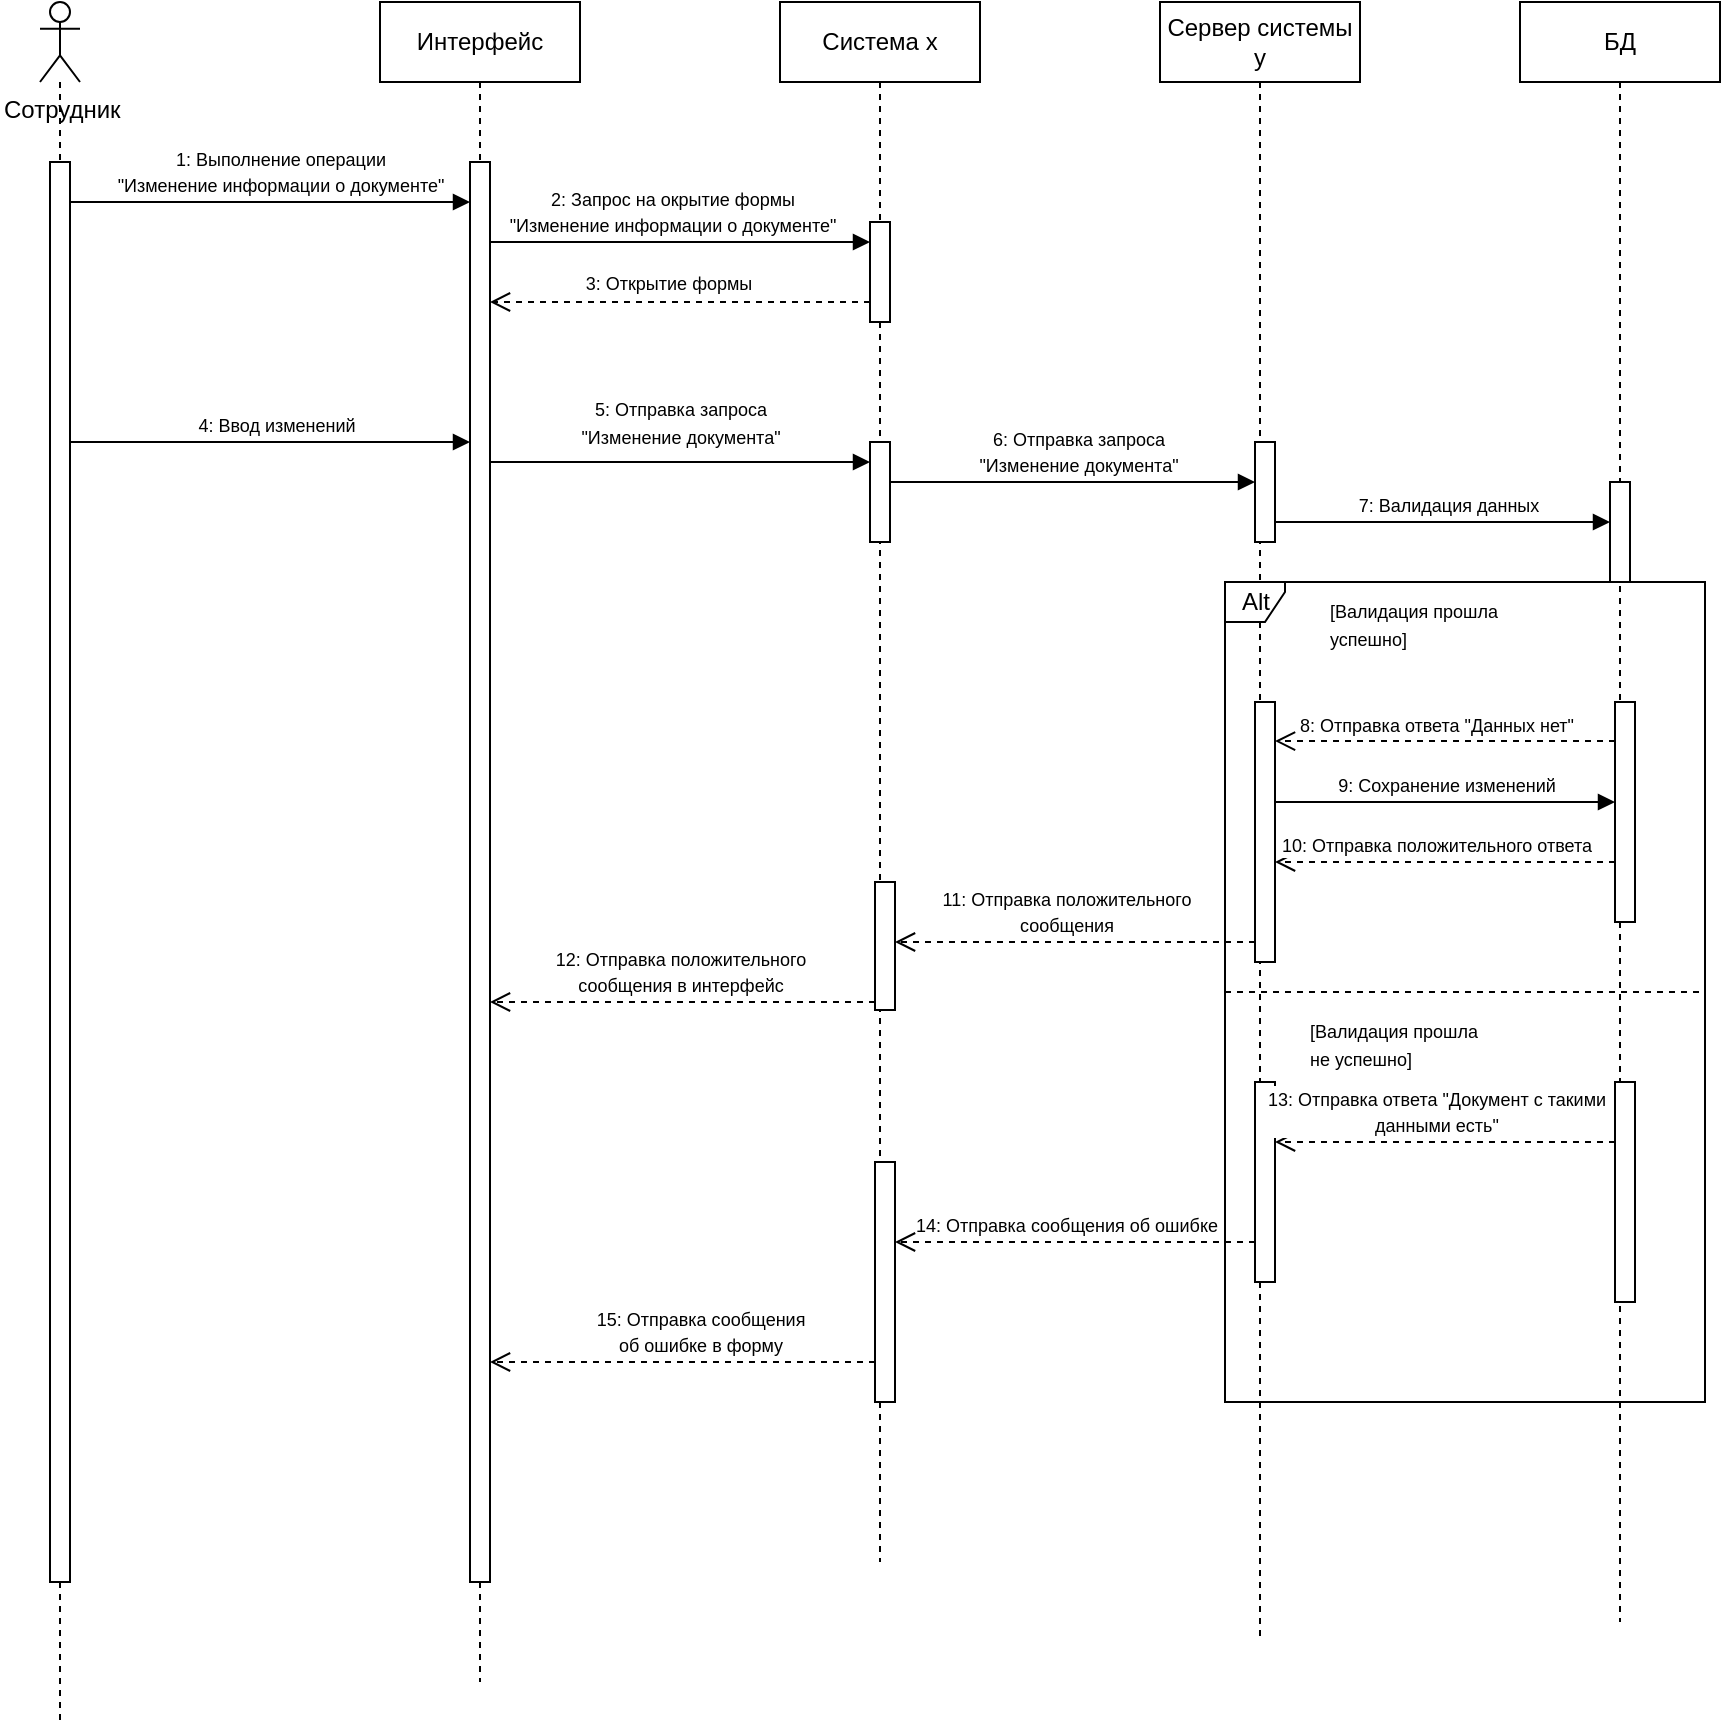 <mxfile version="21.2.9" type="device">
  <diagram id="1kr0usrAQLtEqkzFKiRM" name="1">
    <mxGraphModel dx="1687" dy="845" grid="1" gridSize="10" guides="1" tooltips="1" connect="1" arrows="1" fold="1" page="1" pageScale="1" pageWidth="850" pageHeight="1100" math="0" shadow="0">
      <root>
        <mxCell id="0" />
        <mxCell id="1" parent="0" />
        <mxCell id="cqVYMry59N9UZPgs0Bm9-10" value="БД" style="shape=umlLifeline;perimeter=lifelinePerimeter;whiteSpace=wrap;html=1;container=1;dropTarget=0;collapsible=0;recursiveResize=0;outlineConnect=0;portConstraint=eastwest;newEdgeStyle={&quot;edgeStyle&quot;:&quot;elbowEdgeStyle&quot;,&quot;elbow&quot;:&quot;vertical&quot;,&quot;curved&quot;:0,&quot;rounded&quot;:0};" parent="1" vertex="1">
          <mxGeometry x="770" y="20" width="100" height="810" as="geometry" />
        </mxCell>
        <mxCell id="3GTKKzVxXfIGzvCKWGv_-28" value="" style="html=1;points=[];perimeter=orthogonalPerimeter;outlineConnect=0;targetShapes=umlLifeline;portConstraint=eastwest;newEdgeStyle={&quot;edgeStyle&quot;:&quot;elbowEdgeStyle&quot;,&quot;elbow&quot;:&quot;vertical&quot;,&quot;curved&quot;:0,&quot;rounded&quot;:0};" parent="cqVYMry59N9UZPgs0Bm9-10" vertex="1">
          <mxGeometry x="45" y="240" width="10" height="50" as="geometry" />
        </mxCell>
        <mxCell id="HHi8rUYdaDSBZEgGdHeV-1" value="" style="shape=umlLifeline;perimeter=lifelinePerimeter;whiteSpace=wrap;html=1;container=1;dropTarget=0;collapsible=0;recursiveResize=0;outlineConnect=0;portConstraint=eastwest;newEdgeStyle={&quot;edgeStyle&quot;:&quot;elbowEdgeStyle&quot;,&quot;elbow&quot;:&quot;vertical&quot;,&quot;curved&quot;:0,&quot;rounded&quot;:0};participant=umlActor;" parent="1" vertex="1">
          <mxGeometry x="30" y="20" width="20" height="860" as="geometry" />
        </mxCell>
        <mxCell id="U_MsdGsvR3tznzFc6l3o-11" value="" style="html=1;points=[];perimeter=orthogonalPerimeter;outlineConnect=0;targetShapes=umlLifeline;portConstraint=eastwest;newEdgeStyle={&quot;edgeStyle&quot;:&quot;elbowEdgeStyle&quot;,&quot;elbow&quot;:&quot;vertical&quot;,&quot;curved&quot;:0,&quot;rounded&quot;:0};" parent="HHi8rUYdaDSBZEgGdHeV-1" vertex="1">
          <mxGeometry x="5" y="80" width="10" height="710" as="geometry" />
        </mxCell>
        <mxCell id="763_aXvbmjF2EpK8wJ3p-1" value="Сотрудник" style="text;whiteSpace=wrap;html=1;" parent="1" vertex="1">
          <mxGeometry x="10" y="60" width="90" height="40" as="geometry" />
        </mxCell>
        <mxCell id="cqVYMry59N9UZPgs0Bm9-1" value="Интерфейс" style="shape=umlLifeline;perimeter=lifelinePerimeter;whiteSpace=wrap;html=1;container=1;dropTarget=0;collapsible=0;recursiveResize=0;outlineConnect=0;portConstraint=eastwest;newEdgeStyle={&quot;edgeStyle&quot;:&quot;elbowEdgeStyle&quot;,&quot;elbow&quot;:&quot;vertical&quot;,&quot;curved&quot;:0,&quot;rounded&quot;:0};" parent="1" vertex="1">
          <mxGeometry x="200" y="20" width="100" height="840" as="geometry" />
        </mxCell>
        <mxCell id="U_MsdGsvR3tznzFc6l3o-12" value="" style="html=1;points=[];perimeter=orthogonalPerimeter;outlineConnect=0;targetShapes=umlLifeline;portConstraint=eastwest;newEdgeStyle={&quot;edgeStyle&quot;:&quot;elbowEdgeStyle&quot;,&quot;elbow&quot;:&quot;vertical&quot;,&quot;curved&quot;:0,&quot;rounded&quot;:0};" parent="cqVYMry59N9UZPgs0Bm9-1" vertex="1">
          <mxGeometry x="45" y="80" width="10" height="710" as="geometry" />
        </mxCell>
        <mxCell id="cqVYMry59N9UZPgs0Bm9-4" value="Система x" style="shape=umlLifeline;perimeter=lifelinePerimeter;whiteSpace=wrap;html=1;container=1;dropTarget=0;collapsible=0;recursiveResize=0;outlineConnect=0;portConstraint=eastwest;newEdgeStyle={&quot;edgeStyle&quot;:&quot;elbowEdgeStyle&quot;,&quot;elbow&quot;:&quot;vertical&quot;,&quot;curved&quot;:0,&quot;rounded&quot;:0};" parent="1" vertex="1">
          <mxGeometry x="400" y="20" width="100" height="780" as="geometry" />
        </mxCell>
        <mxCell id="z_XZykT9BwUUyuPNIKY1-1" value="" style="html=1;points=[];perimeter=orthogonalPerimeter;outlineConnect=0;targetShapes=umlLifeline;portConstraint=eastwest;newEdgeStyle={&quot;edgeStyle&quot;:&quot;elbowEdgeStyle&quot;,&quot;elbow&quot;:&quot;vertical&quot;,&quot;curved&quot;:0,&quot;rounded&quot;:0};" parent="cqVYMry59N9UZPgs0Bm9-4" vertex="1">
          <mxGeometry x="45" y="220" width="10" height="50" as="geometry" />
        </mxCell>
        <mxCell id="3GTKKzVxXfIGzvCKWGv_-30" value="" style="html=1;points=[];perimeter=orthogonalPerimeter;outlineConnect=0;targetShapes=umlLifeline;portConstraint=eastwest;newEdgeStyle={&quot;edgeStyle&quot;:&quot;elbowEdgeStyle&quot;,&quot;elbow&quot;:&quot;vertical&quot;,&quot;curved&quot;:0,&quot;rounded&quot;:0};" parent="cqVYMry59N9UZPgs0Bm9-4" vertex="1">
          <mxGeometry x="47.5" y="440" width="10" height="64" as="geometry" />
        </mxCell>
        <mxCell id="3kv5yJXeI2V7Gf_krpT_-17" value="" style="html=1;points=[];perimeter=orthogonalPerimeter;outlineConnect=0;targetShapes=umlLifeline;portConstraint=eastwest;newEdgeStyle={&quot;edgeStyle&quot;:&quot;elbowEdgeStyle&quot;,&quot;elbow&quot;:&quot;vertical&quot;,&quot;curved&quot;:0,&quot;rounded&quot;:0};" parent="cqVYMry59N9UZPgs0Bm9-4" vertex="1">
          <mxGeometry x="47.5" y="580" width="10" height="120" as="geometry" />
        </mxCell>
        <mxCell id="knhCUR0uLUils2cPfXEL-5" value="" style="html=1;points=[];perimeter=orthogonalPerimeter;outlineConnect=0;targetShapes=umlLifeline;portConstraint=eastwest;newEdgeStyle={&quot;edgeStyle&quot;:&quot;elbowEdgeStyle&quot;,&quot;elbow&quot;:&quot;vertical&quot;,&quot;curved&quot;:0,&quot;rounded&quot;:0};" parent="cqVYMry59N9UZPgs0Bm9-4" vertex="1">
          <mxGeometry x="45" y="110" width="10" height="50" as="geometry" />
        </mxCell>
        <mxCell id="cqVYMry59N9UZPgs0Bm9-7" value="Сервер системы y" style="shape=umlLifeline;perimeter=lifelinePerimeter;whiteSpace=wrap;html=1;container=1;dropTarget=0;collapsible=0;recursiveResize=0;outlineConnect=0;portConstraint=eastwest;newEdgeStyle={&quot;edgeStyle&quot;:&quot;elbowEdgeStyle&quot;,&quot;elbow&quot;:&quot;vertical&quot;,&quot;curved&quot;:0,&quot;rounded&quot;:0};" parent="1" vertex="1">
          <mxGeometry x="590" y="20" width="100" height="820" as="geometry" />
        </mxCell>
        <mxCell id="3GTKKzVxXfIGzvCKWGv_-14" value="" style="html=1;points=[];perimeter=orthogonalPerimeter;outlineConnect=0;targetShapes=umlLifeline;portConstraint=eastwest;newEdgeStyle={&quot;edgeStyle&quot;:&quot;elbowEdgeStyle&quot;,&quot;elbow&quot;:&quot;vertical&quot;,&quot;curved&quot;:0,&quot;rounded&quot;:0};" parent="cqVYMry59N9UZPgs0Bm9-7" vertex="1">
          <mxGeometry x="47.5" y="540" width="10" height="100" as="geometry" />
        </mxCell>
        <mxCell id="3GTKKzVxXfIGzvCKWGv_-15" value="" style="html=1;points=[];perimeter=orthogonalPerimeter;outlineConnect=0;targetShapes=umlLifeline;portConstraint=eastwest;newEdgeStyle={&quot;edgeStyle&quot;:&quot;elbowEdgeStyle&quot;,&quot;elbow&quot;:&quot;vertical&quot;,&quot;curved&quot;:0,&quot;rounded&quot;:0};" parent="cqVYMry59N9UZPgs0Bm9-7" vertex="1">
          <mxGeometry x="227.5" y="350" width="10" height="110" as="geometry" />
        </mxCell>
        <mxCell id="3GTKKzVxXfIGzvCKWGv_-21" value="&lt;font style=&quot;font-size: 9px;&quot;&gt;8: Отправка ответа &quot;Данных нет&quot; &lt;/font&gt;" style="html=1;verticalAlign=bottom;endArrow=open;dashed=1;endSize=8;edgeStyle=elbowEdgeStyle;elbow=vertical;curved=0;rounded=0;" parent="cqVYMry59N9UZPgs0Bm9-7" source="3GTKKzVxXfIGzvCKWGv_-15" target="3GTKKzVxXfIGzvCKWGv_-13" edge="1">
          <mxGeometry x="0.053" relative="1" as="geometry">
            <mxPoint x="172.5" y="370" as="sourcePoint" />
            <mxPoint x="-7.5" y="370" as="targetPoint" />
            <Array as="points">
              <mxPoint x="110" y="369.52" />
              <mxPoint x="100" y="379.52" />
              <mxPoint x="120" y="389.52" />
            </Array>
            <mxPoint as="offset" />
          </mxGeometry>
        </mxCell>
        <mxCell id="3GTKKzVxXfIGzvCKWGv_-22" value="&lt;font style=&quot;font-size: 9px;&quot;&gt;10: Отправка положительного ответа &lt;/font&gt;" style="html=1;verticalAlign=bottom;endArrow=open;dashed=1;endSize=8;edgeStyle=elbowEdgeStyle;elbow=vertical;curved=0;rounded=0;" parent="cqVYMry59N9UZPgs0Bm9-7" source="3GTKKzVxXfIGzvCKWGv_-15" target="3GTKKzVxXfIGzvCKWGv_-13" edge="1">
          <mxGeometry x="0.056" relative="1" as="geometry">
            <mxPoint x="197.5" y="420.48" as="sourcePoint" />
            <mxPoint x="7.5" y="430" as="targetPoint" />
            <Array as="points">
              <mxPoint x="132.5" y="430" />
              <mxPoint x="130" y="420" />
              <mxPoint x="120" y="430" />
              <mxPoint x="140" y="440" />
            </Array>
            <mxPoint as="offset" />
          </mxGeometry>
        </mxCell>
        <mxCell id="3GTKKzVxXfIGzvCKWGv_-23" value="&lt;font style=&quot;font-size: 9px;&quot;&gt;9: Сохранение изменений&lt;br&gt;&lt;/font&gt;" style="html=1;verticalAlign=bottom;endArrow=block;edgeStyle=elbowEdgeStyle;elbow=vertical;curved=0;rounded=0;" parent="cqVYMry59N9UZPgs0Bm9-7" source="3GTKKzVxXfIGzvCKWGv_-13" target="3GTKKzVxXfIGzvCKWGv_-15" edge="1">
          <mxGeometry x="0.003" width="80" relative="1" as="geometry">
            <mxPoint x="7.5" y="380" as="sourcePoint" />
            <mxPoint x="197.5" y="380" as="targetPoint" />
            <Array as="points">
              <mxPoint x="112.5" y="400" />
              <mxPoint x="102.5" y="390" />
              <mxPoint x="82.5" y="390" />
              <mxPoint x="172.5" y="400" />
              <mxPoint x="92.5" y="400" />
              <mxPoint x="2.5" y="410" />
            </Array>
            <mxPoint as="offset" />
          </mxGeometry>
        </mxCell>
        <mxCell id="3GTKKzVxXfIGzvCKWGv_-16" value="" style="html=1;points=[];perimeter=orthogonalPerimeter;outlineConnect=0;targetShapes=umlLifeline;portConstraint=eastwest;newEdgeStyle={&quot;edgeStyle&quot;:&quot;elbowEdgeStyle&quot;,&quot;elbow&quot;:&quot;vertical&quot;,&quot;curved&quot;:0,&quot;rounded&quot;:0};" parent="cqVYMry59N9UZPgs0Bm9-7" vertex="1">
          <mxGeometry x="227.5" y="540" width="10" height="110" as="geometry" />
        </mxCell>
        <mxCell id="3GTKKzVxXfIGzvCKWGv_-24" value="&lt;font style=&quot;font-size: 9px;&quot;&gt;13: Отправка ответа &quot;Документ с такими &lt;br&gt;данными есть&quot; &lt;/font&gt;" style="html=1;verticalAlign=bottom;endArrow=open;dashed=1;endSize=8;edgeStyle=elbowEdgeStyle;elbow=vertical;curved=0;rounded=0;" parent="cqVYMry59N9UZPgs0Bm9-7" source="3GTKKzVxXfIGzvCKWGv_-16" target="3GTKKzVxXfIGzvCKWGv_-14" edge="1">
          <mxGeometry x="0.056" relative="1" as="geometry">
            <mxPoint x="267.5" y="560.48" as="sourcePoint" />
            <mxPoint x="52.5" y="560.48" as="targetPoint" />
            <Array as="points">
              <mxPoint x="162.5" y="570" />
              <mxPoint x="140" y="570" />
              <mxPoint x="160" y="580" />
            </Array>
            <mxPoint as="offset" />
          </mxGeometry>
        </mxCell>
        <mxCell id="3GTKKzVxXfIGzvCKWGv_-17" value="Alt" style="shape=umlFrame;whiteSpace=wrap;html=1;pointerEvents=0;recursiveResize=0;container=1;collapsible=0;width=30;height=20;" parent="cqVYMry59N9UZPgs0Bm9-7" vertex="1">
          <mxGeometry x="32.5" y="290" width="240" height="410" as="geometry" />
        </mxCell>
        <mxCell id="3GTKKzVxXfIGzvCKWGv_-18" value="&lt;font style=&quot;font-size: 9px;&quot;&gt;[Валидация прошла&lt;br&gt;успешно]&lt;/font&gt;" style="text;html=1;" parent="3GTKKzVxXfIGzvCKWGv_-17" vertex="1">
          <mxGeometry width="100" height="20" relative="1" as="geometry">
            <mxPoint x="50" as="offset" />
          </mxGeometry>
        </mxCell>
        <mxCell id="3GTKKzVxXfIGzvCKWGv_-19" value="" style="line;strokeWidth=1;dashed=1;labelPosition=center;verticalLabelPosition=bottom;align=left;verticalAlign=top;spacingLeft=20;spacingTop=15;html=1;whiteSpace=wrap;" parent="3GTKKzVxXfIGzvCKWGv_-17" vertex="1">
          <mxGeometry y="120" width="240" height="170" as="geometry" />
        </mxCell>
        <mxCell id="3GTKKzVxXfIGzvCKWGv_-20" value="&lt;font style=&quot;font-size: 9px;&quot;&gt;[&lt;/font&gt;&lt;font style=&quot;font-size: 9px;&quot;&gt;Валидация прошла&lt;br&gt;не успешно&lt;/font&gt;&lt;font style=&quot;font-size: 9px;&quot;&gt;]&lt;/font&gt;" style="text;whiteSpace=wrap;html=1;" parent="3GTKKzVxXfIGzvCKWGv_-17" vertex="1">
          <mxGeometry x="40" y="210" width="120" height="50" as="geometry" />
        </mxCell>
        <mxCell id="3GTKKzVxXfIGzvCKWGv_-13" value="" style="html=1;points=[];perimeter=orthogonalPerimeter;outlineConnect=0;targetShapes=umlLifeline;portConstraint=eastwest;newEdgeStyle={&quot;edgeStyle&quot;:&quot;elbowEdgeStyle&quot;,&quot;elbow&quot;:&quot;vertical&quot;,&quot;curved&quot;:0,&quot;rounded&quot;:0};" parent="3GTKKzVxXfIGzvCKWGv_-17" vertex="1">
          <mxGeometry x="15" y="60" width="10" height="130" as="geometry" />
        </mxCell>
        <mxCell id="3kv5yJXeI2V7Gf_krpT_-19" value="&lt;font style=&quot;font-size: 9px;&quot;&gt;14: Отправка сообщения об ошибке&lt;br&gt;&lt;/font&gt;" style="html=1;verticalAlign=bottom;endArrow=open;dashed=1;endSize=8;edgeStyle=elbowEdgeStyle;elbow=vertical;curved=0;rounded=0;" parent="3GTKKzVxXfIGzvCKWGv_-17" target="3kv5yJXeI2V7Gf_krpT_-17" edge="1">
          <mxGeometry x="0.056" relative="1" as="geometry">
            <mxPoint x="15" y="330" as="sourcePoint" />
            <mxPoint x="-155" y="330" as="targetPoint" />
            <Array as="points">
              <mxPoint x="-50" y="330" />
              <mxPoint x="-72.5" y="330" />
              <mxPoint x="-52.5" y="340" />
            </Array>
            <mxPoint as="offset" />
          </mxGeometry>
        </mxCell>
        <mxCell id="3GTKKzVxXfIGzvCKWGv_-25" value="" style="html=1;points=[];perimeter=orthogonalPerimeter;outlineConnect=0;targetShapes=umlLifeline;portConstraint=eastwest;newEdgeStyle={&quot;edgeStyle&quot;:&quot;elbowEdgeStyle&quot;,&quot;elbow&quot;:&quot;vertical&quot;,&quot;curved&quot;:0,&quot;rounded&quot;:0};" parent="cqVYMry59N9UZPgs0Bm9-7" vertex="1">
          <mxGeometry x="47.5" y="220" width="10" height="50" as="geometry" />
        </mxCell>
        <mxCell id="U_MsdGsvR3tznzFc6l3o-13" value="&lt;div&gt;&lt;font style=&quot;font-size: 9px;&quot;&gt;1: Выполнение операции&lt;br&gt;&lt;/font&gt;&lt;/div&gt;&lt;div&gt;&lt;font style=&quot;font-size: 9px;&quot;&gt;&quot;Изменение информации о документе&quot; &lt;/font&gt;&lt;/div&gt;" style="html=1;verticalAlign=bottom;endArrow=block;edgeStyle=elbowEdgeStyle;elbow=vertical;curved=0;rounded=0;" parent="1" source="U_MsdGsvR3tznzFc6l3o-11" target="U_MsdGsvR3tznzFc6l3o-12" edge="1">
          <mxGeometry x="0.05" width="80" relative="1" as="geometry">
            <mxPoint x="72.5" y="120" as="sourcePoint" />
            <mxPoint x="232.5" y="120" as="targetPoint" />
            <Array as="points">
              <mxPoint x="237.5" y="120" />
            </Array>
            <mxPoint as="offset" />
          </mxGeometry>
        </mxCell>
        <mxCell id="U_MsdGsvR3tznzFc6l3o-16" value="&lt;font style=&quot;font-size: 9px;&quot;&gt;4: Ввод изменений&lt;/font&gt;" style="html=1;verticalAlign=bottom;endArrow=block;edgeStyle=elbowEdgeStyle;elbow=vertical;curved=0;rounded=0;" parent="1" source="U_MsdGsvR3tznzFc6l3o-11" target="U_MsdGsvR3tznzFc6l3o-12" edge="1">
          <mxGeometry x="0.031" width="80" relative="1" as="geometry">
            <mxPoint x="72.5" y="190" as="sourcePoint" />
            <mxPoint x="232.5" y="190" as="targetPoint" />
            <Array as="points">
              <mxPoint x="160" y="240" />
              <mxPoint x="170" y="280" />
              <mxPoint x="160" y="280" />
              <mxPoint x="237.5" y="190" />
            </Array>
            <mxPoint as="offset" />
          </mxGeometry>
        </mxCell>
        <mxCell id="z_XZykT9BwUUyuPNIKY1-2" value="" style="html=1;verticalAlign=bottom;endArrow=block;edgeStyle=elbowEdgeStyle;elbow=vertical;curved=0;rounded=0;" parent="1" source="U_MsdGsvR3tznzFc6l3o-12" target="z_XZykT9BwUUyuPNIKY1-1" edge="1">
          <mxGeometry x="-0.21" y="10" width="80" relative="1" as="geometry">
            <mxPoint x="282.5" y="200" as="sourcePoint" />
            <mxPoint x="392.5" y="200" as="targetPoint" />
            <Array as="points">
              <mxPoint x="370" y="250" />
              <mxPoint x="390" y="220" />
              <mxPoint x="367.5" y="200" />
              <mxPoint x="442.5" y="210" />
            </Array>
            <mxPoint as="offset" />
          </mxGeometry>
        </mxCell>
        <mxCell id="knhCUR0uLUils2cPfXEL-8" value="&lt;font style=&quot;font-size: 9px;&quot;&gt;5: Отправка запроса &lt;br&gt;&quot;Изменение документа&quot;&lt;br&gt;&lt;/font&gt;" style="edgeLabel;html=1;align=center;verticalAlign=middle;resizable=0;points=[];" parent="z_XZykT9BwUUyuPNIKY1-2" vertex="1" connectable="0">
          <mxGeometry x="-0.142" y="1" relative="1" as="geometry">
            <mxPoint x="13" y="-19" as="offset" />
          </mxGeometry>
        </mxCell>
        <mxCell id="3GTKKzVxXfIGzvCKWGv_-26" value="&lt;font style=&quot;font-size: 9px;&quot;&gt;6: &lt;/font&gt;&lt;font style=&quot;font-size: 9px;&quot;&gt;Отправка запроса &lt;br&gt;&quot;Изменение документа&quot;&lt;/font&gt;" style="html=1;verticalAlign=bottom;endArrow=block;edgeStyle=elbowEdgeStyle;elbow=vertical;curved=0;rounded=0;" parent="1" source="z_XZykT9BwUUyuPNIKY1-1" target="3GTKKzVxXfIGzvCKWGv_-25" edge="1">
          <mxGeometry x="0.032" width="80" relative="1" as="geometry">
            <mxPoint x="472.5" y="210" as="sourcePoint" />
            <mxPoint x="622.5" y="210" as="targetPoint" />
            <Array as="points">
              <mxPoint x="480" y="260" />
              <mxPoint x="550" y="270" />
              <mxPoint x="480" y="220" />
              <mxPoint x="562.5" y="210" />
              <mxPoint x="637.5" y="220" />
            </Array>
            <mxPoint as="offset" />
          </mxGeometry>
        </mxCell>
        <mxCell id="3GTKKzVxXfIGzvCKWGv_-29" value="&lt;font style=&quot;font-size: 9px;&quot;&gt;7: Валидация данных&lt;br&gt;&lt;/font&gt;" style="html=1;verticalAlign=bottom;endArrow=block;edgeStyle=elbowEdgeStyle;elbow=vertical;curved=0;rounded=0;" parent="1" source="3GTKKzVxXfIGzvCKWGv_-25" target="3GTKKzVxXfIGzvCKWGv_-28" edge="1">
          <mxGeometry x="0.032" width="80" relative="1" as="geometry">
            <mxPoint x="652.5" y="240" as="sourcePoint" />
            <mxPoint x="812.5" y="240" as="targetPoint" />
            <Array as="points">
              <mxPoint x="710" y="280" />
              <mxPoint x="737.5" y="240" />
              <mxPoint x="812.5" y="250" />
            </Array>
            <mxPoint as="offset" />
          </mxGeometry>
        </mxCell>
        <mxCell id="3kv5yJXeI2V7Gf_krpT_-14" value="&lt;font style=&quot;font-size: 9px;&quot;&gt;11: Отправка положительного &lt;br&gt;сообщения &lt;/font&gt;" style="html=1;verticalAlign=bottom;endArrow=open;dashed=1;endSize=8;edgeStyle=elbowEdgeStyle;elbow=vertical;curved=0;rounded=0;" parent="1" source="3GTKKzVxXfIGzvCKWGv_-13" target="3GTKKzVxXfIGzvCKWGv_-30" edge="1">
          <mxGeometry x="0.056" relative="1" as="geometry">
            <mxPoint x="612.5" y="490" as="sourcePoint" />
            <mxPoint x="472.5" y="490" as="targetPoint" />
            <Array as="points">
              <mxPoint x="547.5" y="490" />
              <mxPoint x="545" y="480" />
              <mxPoint x="535" y="490" />
              <mxPoint x="555" y="500" />
            </Array>
            <mxPoint as="offset" />
          </mxGeometry>
        </mxCell>
        <mxCell id="3kv5yJXeI2V7Gf_krpT_-15" value="&lt;font style=&quot;font-size: 9px;&quot;&gt;12: Отправка положительного &lt;br&gt;сообщения в интерфейс&lt;br&gt;&lt;/font&gt;" style="html=1;verticalAlign=bottom;endArrow=open;dashed=1;endSize=8;edgeStyle=elbowEdgeStyle;elbow=vertical;curved=0;rounded=0;" parent="1" source="3GTKKzVxXfIGzvCKWGv_-30" target="U_MsdGsvR3tznzFc6l3o-12" edge="1">
          <mxGeometry x="0.013" relative="1" as="geometry">
            <mxPoint x="432.5" y="520" as="sourcePoint" />
            <mxPoint x="272.5" y="520" as="targetPoint" />
            <Array as="points">
              <mxPoint x="362.5" y="520" />
              <mxPoint x="360" y="510" />
              <mxPoint x="350" y="520" />
              <mxPoint x="370" y="530" />
            </Array>
            <mxPoint as="offset" />
          </mxGeometry>
        </mxCell>
        <mxCell id="3kv5yJXeI2V7Gf_krpT_-21" value="&lt;font style=&quot;font-size: 9px;&quot;&gt;15: Отправка сообщения&lt;br&gt; об ошибке в форму&lt;br&gt;&lt;/font&gt;" style="html=1;verticalAlign=bottom;endArrow=open;dashed=1;endSize=8;edgeStyle=elbowEdgeStyle;elbow=vertical;curved=0;rounded=0;" parent="1" source="3kv5yJXeI2V7Gf_krpT_-17" target="U_MsdGsvR3tznzFc6l3o-12" edge="1">
          <mxGeometry x="-0.091" relative="1" as="geometry">
            <mxPoint x="422.5" y="700" as="sourcePoint" />
            <mxPoint x="272.5" y="700" as="targetPoint" />
            <Array as="points">
              <mxPoint x="387.5" y="700" />
              <mxPoint x="365" y="700" />
              <mxPoint x="385" y="710" />
            </Array>
            <mxPoint as="offset" />
          </mxGeometry>
        </mxCell>
        <mxCell id="knhCUR0uLUils2cPfXEL-4" value="&lt;div&gt;&lt;font style=&quot;font-size: 9px;&quot;&gt;2: Запрос на окрытие формы &lt;br&gt;&lt;/font&gt;&lt;/div&gt;&lt;div&gt;&lt;font style=&quot;font-size: 9px;&quot;&gt;&quot;Изменение информации о &lt;/font&gt;&lt;font style=&quot;font-size: 9px;&quot;&gt;документе&lt;/font&gt;&lt;font style=&quot;font-size: 9px;&quot;&gt;&quot; &lt;/font&gt;&lt;/div&gt;" style="html=1;verticalAlign=bottom;endArrow=block;edgeStyle=elbowEdgeStyle;elbow=vertical;curved=0;rounded=0;" parent="1" source="U_MsdGsvR3tznzFc6l3o-12" target="knhCUR0uLUils2cPfXEL-5" edge="1">
          <mxGeometry x="-0.05" width="80" relative="1" as="geometry">
            <mxPoint x="260" y="140" as="sourcePoint" />
            <mxPoint x="420" y="140" as="targetPoint" />
            <Array as="points">
              <mxPoint x="442.5" y="140" />
            </Array>
            <mxPoint as="offset" />
          </mxGeometry>
        </mxCell>
        <mxCell id="knhCUR0uLUils2cPfXEL-6" value="" style="html=1;verticalAlign=bottom;endArrow=open;dashed=1;endSize=8;edgeStyle=elbowEdgeStyle;elbow=vertical;curved=0;rounded=0;" parent="1" source="knhCUR0uLUils2cPfXEL-5" target="U_MsdGsvR3tznzFc6l3o-12" edge="1">
          <mxGeometry relative="1" as="geometry">
            <mxPoint x="430" y="170" as="sourcePoint" />
            <mxPoint x="260" y="170" as="targetPoint" />
            <Array as="points">
              <mxPoint x="397.5" y="170" />
              <mxPoint x="377.5" y="160" />
              <mxPoint x="377.5" y="170" />
              <mxPoint x="447.5" y="160" />
            </Array>
          </mxGeometry>
        </mxCell>
        <mxCell id="knhCUR0uLUils2cPfXEL-7" value="&lt;font style=&quot;font-size: 9px;&quot;&gt;3: Открытие&lt;/font&gt;&lt;font style=&quot;font-size: 9px;&quot;&gt; формы&lt;br&gt;&lt;/font&gt;" style="edgeLabel;html=1;align=center;verticalAlign=middle;resizable=0;points=[];" parent="knhCUR0uLUils2cPfXEL-6" vertex="1" connectable="0">
          <mxGeometry x="0.327" y="-2" relative="1" as="geometry">
            <mxPoint x="25" y="-8" as="offset" />
          </mxGeometry>
        </mxCell>
      </root>
    </mxGraphModel>
  </diagram>
</mxfile>
